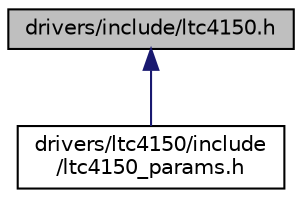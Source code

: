 digraph "drivers/include/ltc4150.h"
{
 // LATEX_PDF_SIZE
  edge [fontname="Helvetica",fontsize="10",labelfontname="Helvetica",labelfontsize="10"];
  node [fontname="Helvetica",fontsize="10",shape=record];
  Node1 [label="drivers/include/ltc4150.h",height=0.2,width=0.4,color="black", fillcolor="grey75", style="filled", fontcolor="black",tooltip="LTC4150 coulomb counter."];
  Node1 -> Node2 [dir="back",color="midnightblue",fontsize="10",style="solid",fontname="Helvetica"];
  Node2 [label="drivers/ltc4150/include\l/ltc4150_params.h",height=0.2,width=0.4,color="black", fillcolor="white", style="filled",URL="$ltc4150__params_8h.html",tooltip="Default configuration for LTC4150 coulomb counters."];
}
